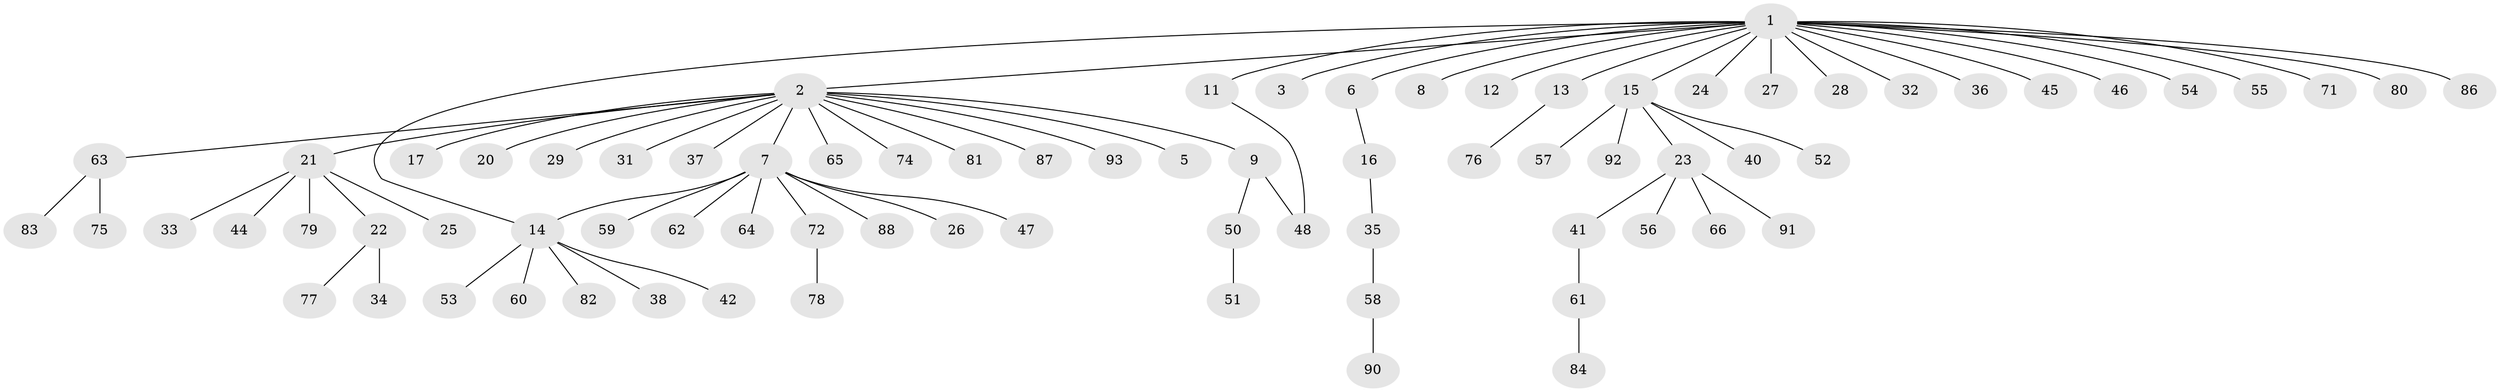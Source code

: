 // original degree distribution, {15: 0.010416666666666666, 13: 0.010416666666666666, 1: 0.7083333333333334, 5: 0.020833333333333332, 3: 0.08333333333333333, 10: 0.010416666666666666, 8: 0.010416666666666666, 2: 0.09375, 6: 0.010416666666666666, 7: 0.020833333333333332, 4: 0.020833333333333332}
// Generated by graph-tools (version 1.1) at 2025/41/03/06/25 10:41:47]
// undirected, 78 vertices, 79 edges
graph export_dot {
graph [start="1"]
  node [color=gray90,style=filled];
  1 [super="+10"];
  2 [super="+4"];
  3;
  5;
  6 [super="+94"];
  7 [super="+30"];
  8;
  9;
  11;
  12;
  13;
  14 [super="+19"];
  15 [super="+18"];
  16 [super="+43"];
  17;
  20;
  21 [super="+49"];
  22 [super="+96"];
  23 [super="+39"];
  24;
  25;
  26;
  27;
  28;
  29;
  31;
  32;
  33;
  34;
  35;
  36;
  37;
  38 [super="+69"];
  40;
  41 [super="+95"];
  42;
  44;
  45;
  46 [super="+89"];
  47;
  48 [super="+73"];
  50 [super="+67"];
  51;
  52;
  53;
  54;
  55;
  56;
  57;
  58 [super="+68"];
  59;
  60;
  61 [super="+70"];
  62;
  63 [super="+85"];
  64;
  65;
  66;
  71;
  72;
  74;
  75;
  76;
  77;
  78;
  79;
  80;
  81;
  82;
  83;
  84;
  86;
  87;
  88;
  90;
  91;
  92;
  93;
  1 -- 2;
  1 -- 3;
  1 -- 6;
  1 -- 8;
  1 -- 13;
  1 -- 14;
  1 -- 15;
  1 -- 24;
  1 -- 27;
  1 -- 28;
  1 -- 32;
  1 -- 36;
  1 -- 46;
  1 -- 80;
  1 -- 71;
  1 -- 11;
  1 -- 12;
  1 -- 45;
  1 -- 54;
  1 -- 55;
  1 -- 86;
  2 -- 9;
  2 -- 17;
  2 -- 21;
  2 -- 29;
  2 -- 31;
  2 -- 37;
  2 -- 63;
  2 -- 65;
  2 -- 81;
  2 -- 87;
  2 -- 93;
  2 -- 20;
  2 -- 5;
  2 -- 7;
  2 -- 74;
  6 -- 16;
  7 -- 14;
  7 -- 26;
  7 -- 47;
  7 -- 59;
  7 -- 62;
  7 -- 64;
  7 -- 72;
  7 -- 88;
  9 -- 50;
  9 -- 48;
  11 -- 48;
  13 -- 76;
  14 -- 38;
  14 -- 42;
  14 -- 60;
  14 -- 82;
  14 -- 53;
  15 -- 23;
  15 -- 40;
  15 -- 52;
  15 -- 57;
  15 -- 92;
  16 -- 35;
  21 -- 22;
  21 -- 25;
  21 -- 33;
  21 -- 44;
  21 -- 79;
  22 -- 34;
  22 -- 77;
  23 -- 41;
  23 -- 56;
  23 -- 66;
  23 -- 91;
  35 -- 58;
  41 -- 61;
  50 -- 51;
  58 -- 90;
  61 -- 84;
  63 -- 75;
  63 -- 83;
  72 -- 78;
}
